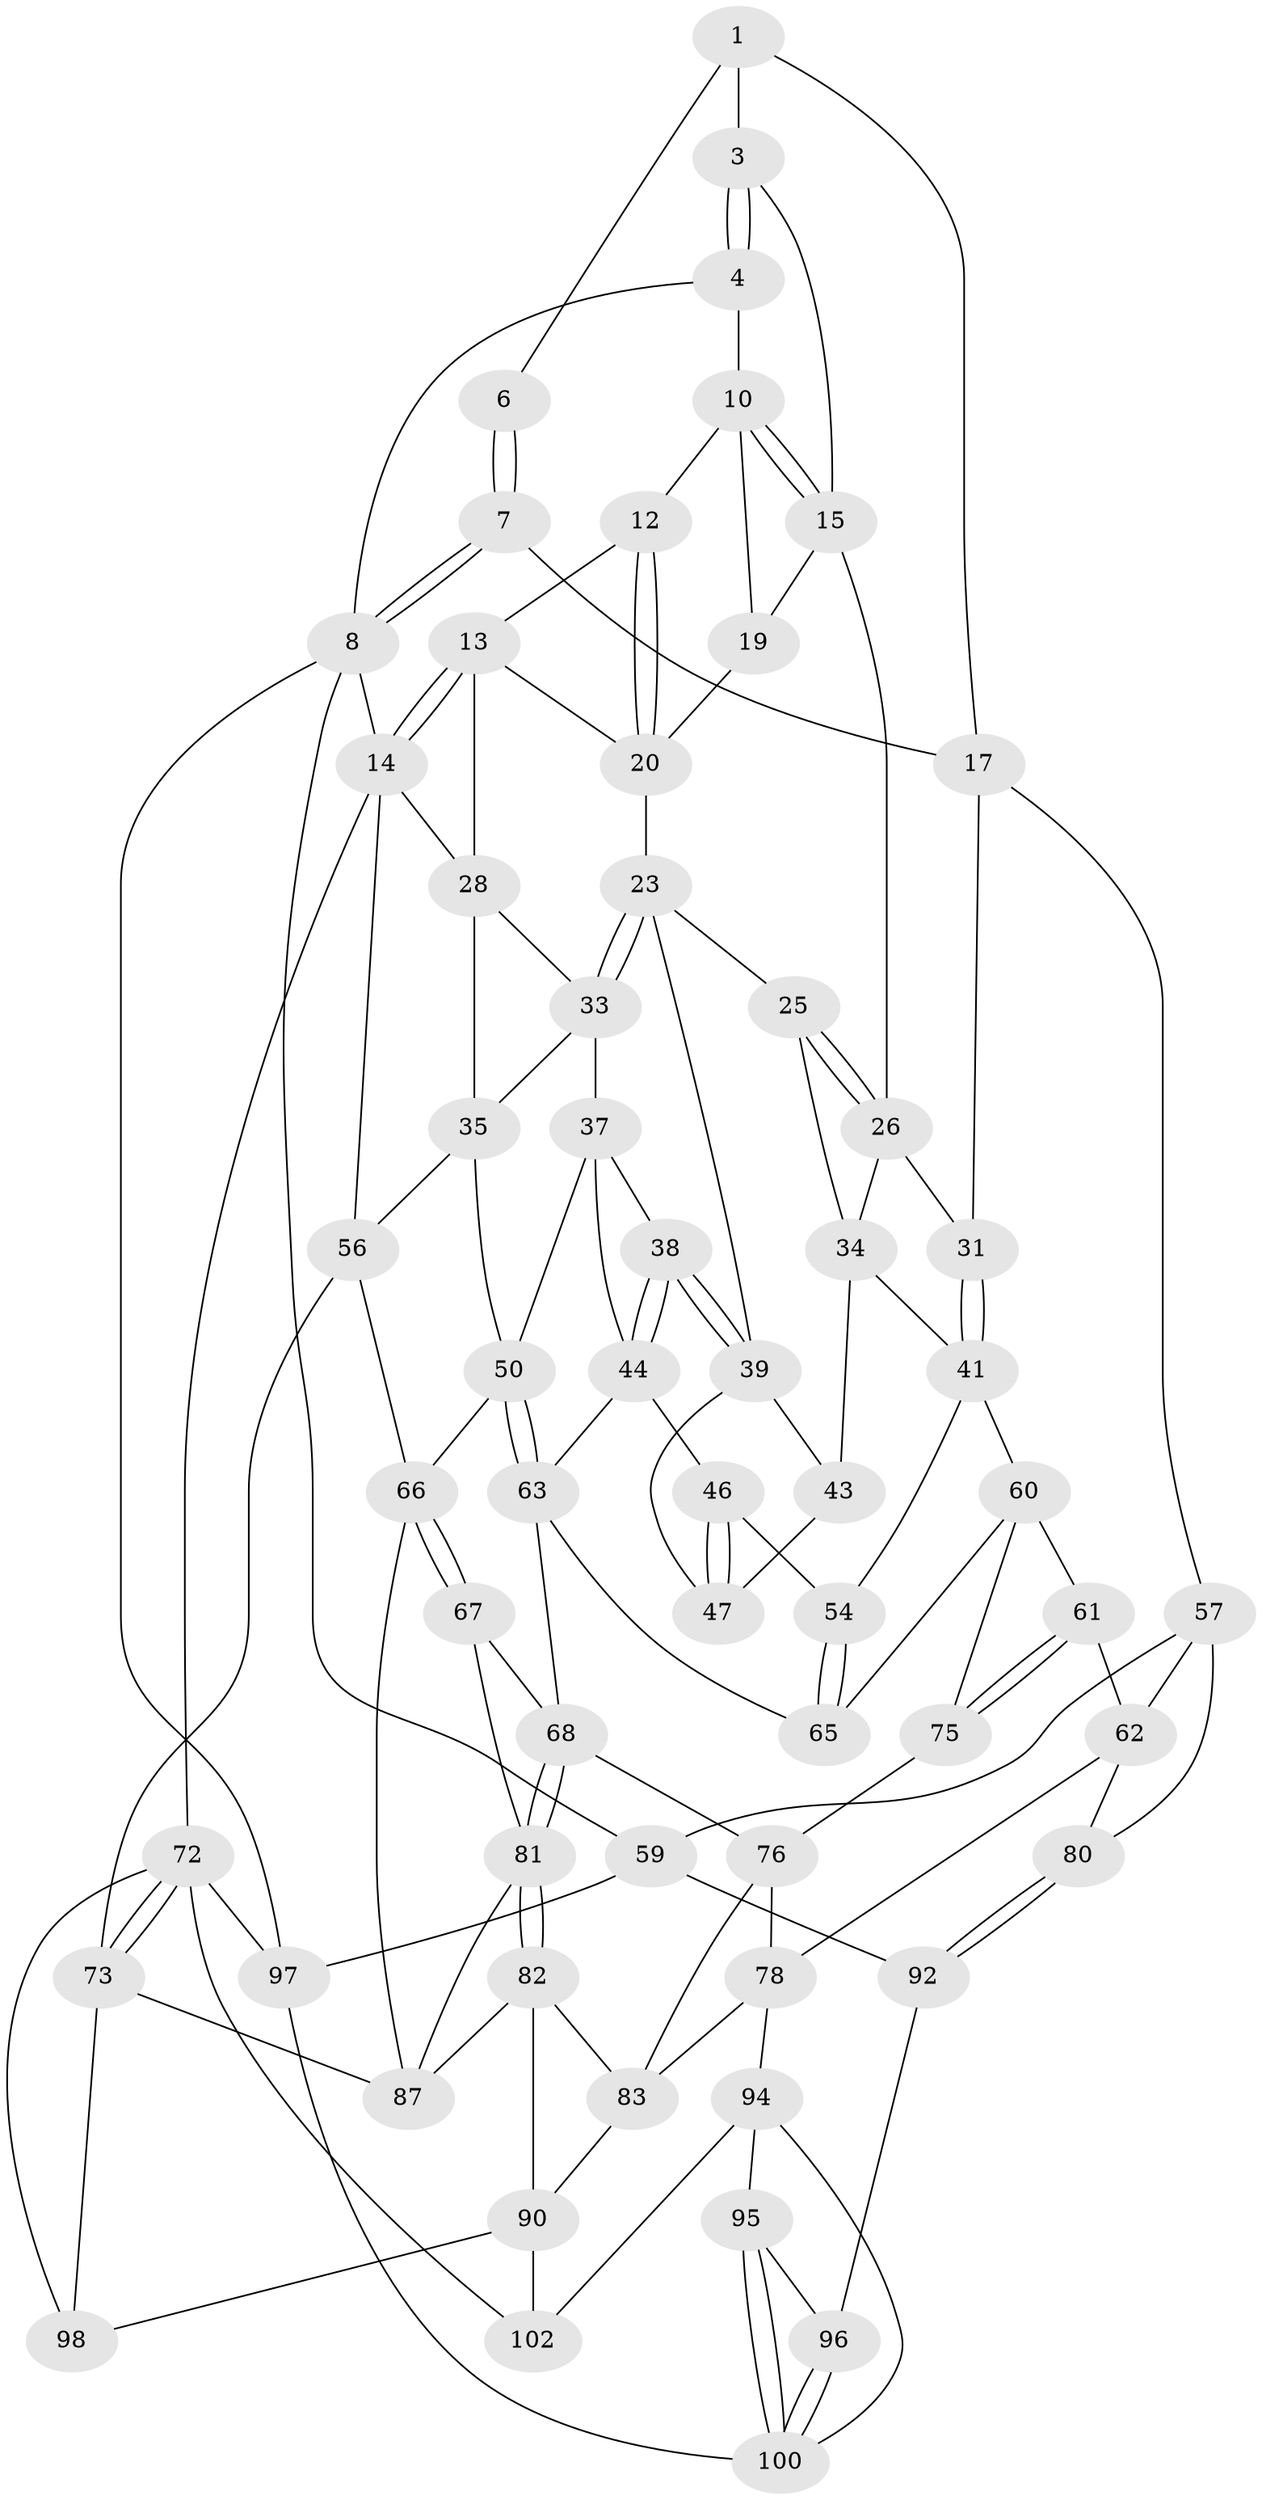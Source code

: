 // Generated by graph-tools (version 1.1) at 2025/52/02/27/25 19:52:44]
// undirected, 62 vertices, 135 edges
graph export_dot {
graph [start="1"]
  node [color=gray90,style=filled];
  1 [pos="+0.15031906775963003+0",super="+2"];
  3 [pos="+0.45539361169205966+0.001152029310323078"];
  4 [pos="+0.5005194185338067+0",super="+5"];
  6 [pos="+0.11883906946612088+0"];
  7 [pos="+0+0.22193037033997726",super="+18"];
  8 [pos="+0+0.2575784755135442",super="+9"];
  10 [pos="+0.5318692528655388+0",super="+11"];
  12 [pos="+0.9475385169990914+0"];
  13 [pos="+1+0",super="+22"];
  14 [pos="+1+0",super="+27"];
  15 [pos="+0.6517438874227525+0.061803609917547166",super="+16"];
  17 [pos="+0.2404891223266332+0.25202312117955095",super="+32"];
  19 [pos="+0.6703179309643529+0.08204257570043437"];
  20 [pos="+0.7123011778862148+0.1511347176227892",super="+21"];
  23 [pos="+0.6941108389700835+0.19459456530027797",super="+24"];
  25 [pos="+0.6451876687104977+0.21338131939369157"];
  26 [pos="+0.5167968328348326+0.14890119684880565",super="+30"];
  28 [pos="+0.9135210136930765+0.19674742771485806",super="+29"];
  31 [pos="+0.2699274444767645+0.2752129965431288"];
  33 [pos="+0.7018431350820843+0.19924642839390003",super="+36"];
  34 [pos="+0.49845237511227264+0.2807898273530564",super="+40"];
  35 [pos="+0.9035824438803006+0.26924955495407815",super="+52"];
  37 [pos="+0.7789027652981891+0.32627312272005093",super="+49"];
  38 [pos="+0.6715113644249318+0.29667246970434247"];
  39 [pos="+0.6509865495145057+0.24019455893706682",super="+42"];
  41 [pos="+0.34733206010863793+0.3440635795932832",super="+55"];
  43 [pos="+0.5197280040612535+0.31784585219730577"];
  44 [pos="+0.6916564425693312+0.35878329559877165",super="+45"];
  46 [pos="+0.6017583216434728+0.4160929625575042",super="+53"];
  47 [pos="+0.6063555496783906+0.32494470267915654",super="+48"];
  50 [pos="+0.8079306967252536+0.39452524979539694",super="+51"];
  54 [pos="+0.49991657503195963+0.4149265007106013"];
  56 [pos="+1+0.43580794101386505",super="+70"];
  57 [pos="+0.15344232636707436+0.5149783647841502",super="+58"];
  59 [pos="+0+0.5644638679381829",super="+93"];
  60 [pos="+0.38401352026563795+0.42591302424426647",super="+74"];
  61 [pos="+0.35981473363262517+0.5001020904152936"];
  62 [pos="+0.3081910958350905+0.5448556139051549",super="+79"];
  63 [pos="+0.6513454750781406+0.5267779922091154",super="+64"];
  65 [pos="+0.5258848401853571+0.5189571027774901"];
  66 [pos="+0.8704848291632956+0.6102996946576428",super="+71"];
  67 [pos="+0.6938936754705917+0.5899706562044871"];
  68 [pos="+0.6737437466884033+0.5852258127092408",super="+69"];
  72 [pos="+1+1",super="+104"];
  73 [pos="+1+1",super="+91"];
  75 [pos="+0.45789857411100865+0.5857319712253796"];
  76 [pos="+0.6332644448787536+0.6087810327805978",super="+77"];
  78 [pos="+0.41561954515456634+0.7502753375152228",super="+85"];
  80 [pos="+0.17559908265066995+0.7300800758198261"];
  81 [pos="+0.6748548400351132+0.7255319265253705",super="+84"];
  82 [pos="+0.6621383059448332+0.7507974305804542",super="+89"];
  83 [pos="+0.6020255297757455+0.7320876513320446",super="+86"];
  87 [pos="+0.767238026389785+0.7630718081526074",super="+88"];
  90 [pos="+0.6294216336755978+0.858261461527263",super="+99"];
  92 [pos="+0.16541333246058673+0.7810793056484584"];
  94 [pos="+0.4064362746213435+0.9081632829145999",super="+103"];
  95 [pos="+0.2812161034557563+0.918127688680243"];
  96 [pos="+0.1665736970960931+0.8343640481294725"];
  97 [pos="+0+1"];
  98 [pos="+0.6972146185037791+0.9023090497409642"];
  100 [pos="+0+1",super="+101"];
  102 [pos="+0.5982597058749797+1"];
  1 -- 6;
  1 -- 3;
  1 -- 17;
  3 -- 4;
  3 -- 4;
  3 -- 15;
  4 -- 10;
  4 -- 8;
  6 -- 7 [weight=2];
  6 -- 7;
  7 -- 8;
  7 -- 8;
  7 -- 17;
  8 -- 59;
  8 -- 97;
  8 -- 14;
  10 -- 15;
  10 -- 15;
  10 -- 19;
  10 -- 12;
  12 -- 13;
  12 -- 20;
  12 -- 20;
  13 -- 14;
  13 -- 14;
  13 -- 28;
  13 -- 20;
  14 -- 72;
  14 -- 56;
  14 -- 28;
  15 -- 19;
  15 -- 26;
  17 -- 57;
  17 -- 31;
  19 -- 20;
  20 -- 23;
  23 -- 33;
  23 -- 33;
  23 -- 25;
  23 -- 39;
  25 -- 26;
  25 -- 26;
  25 -- 34;
  26 -- 34;
  26 -- 31;
  28 -- 35;
  28 -- 33;
  31 -- 41;
  31 -- 41;
  33 -- 35;
  33 -- 37;
  34 -- 41;
  34 -- 43;
  35 -- 56;
  35 -- 50;
  37 -- 38;
  37 -- 50;
  37 -- 44;
  38 -- 39;
  38 -- 39;
  38 -- 44;
  38 -- 44;
  39 -- 43;
  39 -- 47;
  41 -- 60;
  41 -- 54;
  43 -- 47;
  44 -- 46;
  44 -- 63;
  46 -- 47 [weight=2];
  46 -- 47;
  46 -- 54;
  50 -- 63;
  50 -- 63;
  50 -- 66;
  54 -- 65;
  54 -- 65;
  56 -- 73;
  56 -- 66;
  57 -- 62;
  57 -- 80;
  57 -- 59;
  59 -- 97;
  59 -- 92;
  60 -- 61;
  60 -- 65;
  60 -- 75;
  61 -- 62;
  61 -- 75;
  61 -- 75;
  62 -- 80;
  62 -- 78;
  63 -- 65;
  63 -- 68;
  66 -- 67;
  66 -- 67;
  66 -- 87;
  67 -- 68;
  67 -- 81;
  68 -- 81;
  68 -- 81;
  68 -- 76;
  72 -- 73;
  72 -- 73;
  72 -- 97;
  72 -- 98;
  72 -- 102;
  73 -- 98;
  73 -- 87;
  75 -- 76;
  76 -- 83;
  76 -- 78;
  78 -- 94;
  78 -- 83;
  80 -- 92;
  80 -- 92;
  81 -- 82;
  81 -- 82;
  81 -- 87;
  82 -- 83;
  82 -- 90;
  82 -- 87;
  83 -- 90;
  90 -- 98;
  90 -- 102;
  92 -- 96;
  94 -- 95;
  94 -- 102;
  94 -- 100;
  95 -- 96;
  95 -- 100;
  95 -- 100;
  96 -- 100;
  96 -- 100;
  97 -- 100;
}
